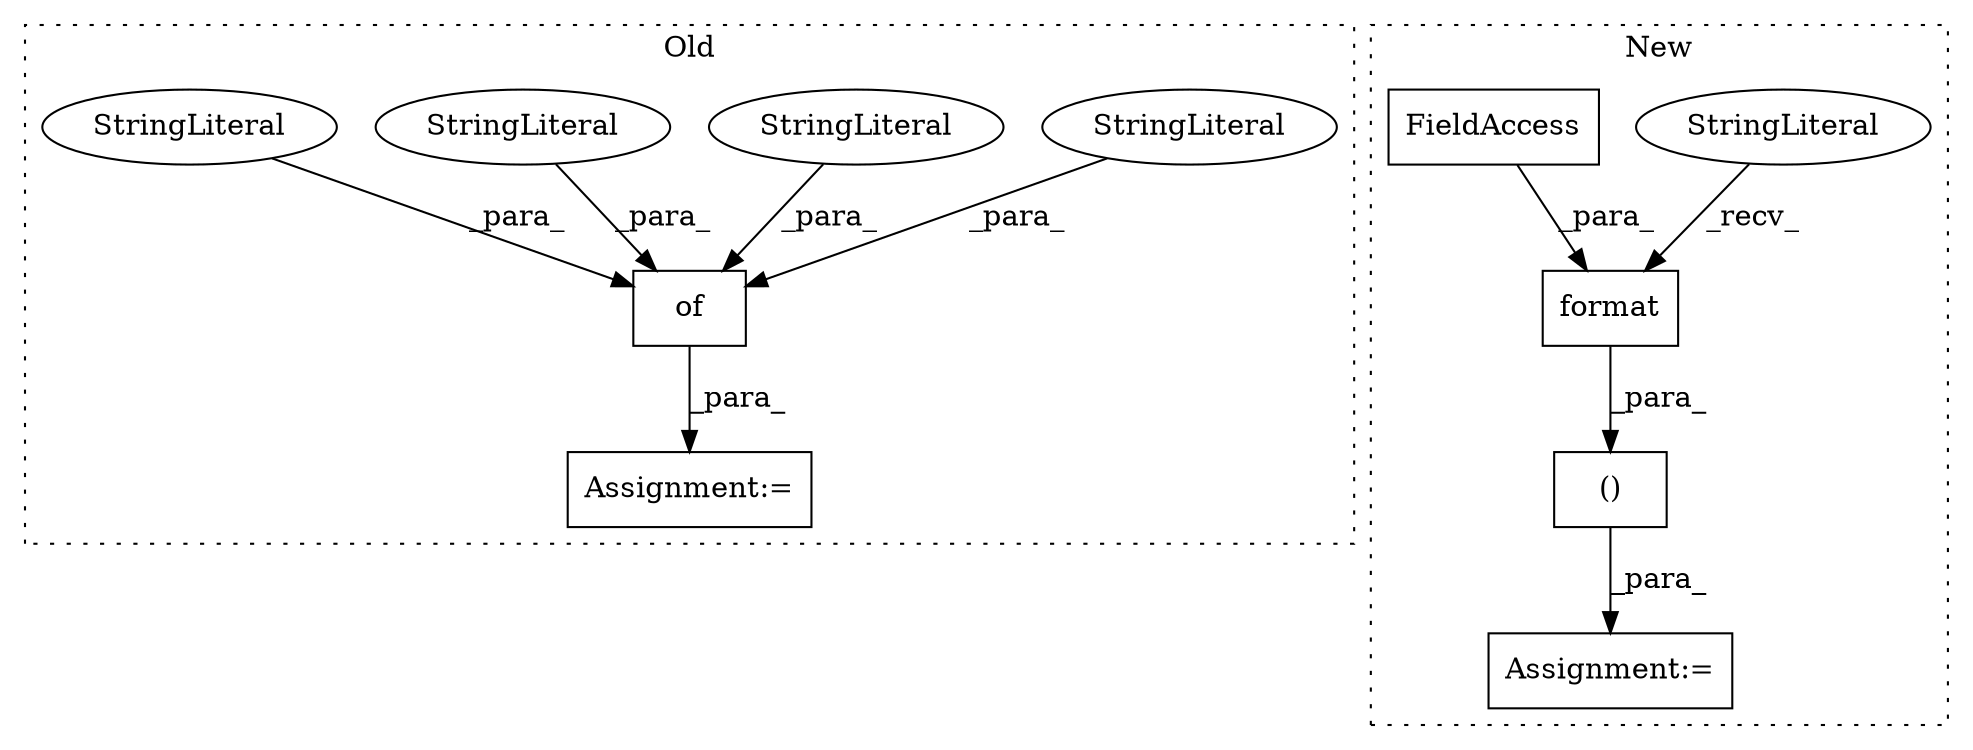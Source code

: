 digraph G {
subgraph cluster0 {
1 [label="of" a="32" s="388,482" l="3,1" shape="box"];
4 [label="StringLiteral" a="45" s="453" l="6" shape="ellipse"];
5 [label="StringLiteral" a="45" s="460" l="15" shape="ellipse"];
6 [label="Assignment:=" a="7" s="383" l="1" shape="box"];
7 [label="StringLiteral" a="45" s="421" l="31" shape="ellipse"];
8 [label="StringLiteral" a="45" s="391" l="22" shape="ellipse"];
label = "Old";
style="dotted";
}
subgraph cluster1 {
2 [label="format" a="32" s="512,548" l="7,1" shape="box"];
3 [label="StringLiteral" a="45" s="502" l="9" shape="ellipse"];
9 [label="Assignment:=" a="7" s="485" l="17" shape="box"];
10 [label="FieldAccess" a="22" s="519" l="13" shape="box"];
11 [label="()" a="106" s="502" l="109" shape="box"];
label = "New";
style="dotted";
}
1 -> 6 [label="_para_"];
2 -> 11 [label="_para_"];
3 -> 2 [label="_recv_"];
4 -> 1 [label="_para_"];
5 -> 1 [label="_para_"];
7 -> 1 [label="_para_"];
8 -> 1 [label="_para_"];
10 -> 2 [label="_para_"];
11 -> 9 [label="_para_"];
}